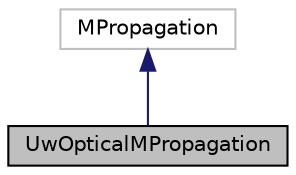 digraph "UwOpticalMPropagation"
{
 // LATEX_PDF_SIZE
  edge [fontname="Helvetica",fontsize="10",labelfontname="Helvetica",labelfontsize="10"];
  node [fontname="Helvetica",fontsize="10",shape=record];
  Node1 [label="UwOpticalMPropagation",height=0.2,width=0.4,color="black", fillcolor="grey75", style="filled", fontcolor="black",tooltip="Class used to represents the UWOPTICAL_MPROPAGATION."];
  Node2 -> Node1 [dir="back",color="midnightblue",fontsize="10",style="solid",fontname="Helvetica"];
  Node2 [label="MPropagation",height=0.2,width=0.4,color="grey75", fillcolor="white", style="filled",tooltip=" "];
}
